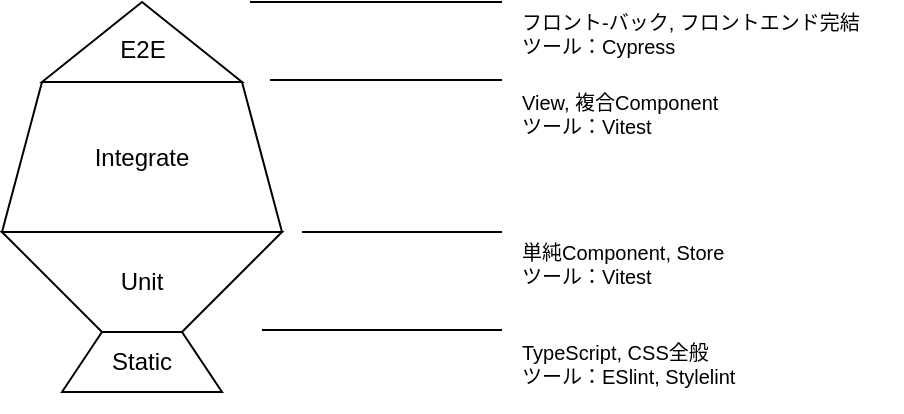 <mxfile>
    <diagram id="xAjPSacSkTuPSvtiokrA" name="Page-1">
        <mxGraphModel dx="1204" dy="789" grid="1" gridSize="10" guides="1" tooltips="1" connect="1" arrows="1" fold="1" page="1" pageScale="1" pageWidth="827" pageHeight="1169" math="0" shadow="0">
            <root>
                <mxCell id="0"/>
                <mxCell id="1" parent="0"/>
                <mxCell id="3" value="E2E" style="verticalLabelPosition=middle;verticalAlign=middle;html=1;shape=mxgraph.basic.acute_triangle;dx=0.5;labelPosition=center;align=center;spacing=0;spacingTop=8;" vertex="1" parent="1">
                    <mxGeometry x="70" y="65" width="100" height="40" as="geometry"/>
                </mxCell>
                <mxCell id="5" value="Integrate" style="shape=trapezoid;perimeter=trapezoidPerimeter;whiteSpace=wrap;html=1;fixedSize=1;size=20;" vertex="1" parent="1">
                    <mxGeometry x="50" y="105" width="140" height="75" as="geometry"/>
                </mxCell>
                <mxCell id="6" value="Unit" style="shape=trapezoid;perimeter=trapezoidPerimeter;whiteSpace=wrap;fixedSize=1;size=50;rotation=0;html=1;direction=west;" vertex="1" parent="1">
                    <mxGeometry x="50" y="180" width="140" height="50" as="geometry"/>
                </mxCell>
                <mxCell id="7" value="Static" style="shape=trapezoid;perimeter=trapezoidPerimeter;whiteSpace=wrap;html=1;fixedSize=1;size=20;" vertex="1" parent="1">
                    <mxGeometry x="80" y="230" width="80" height="30" as="geometry"/>
                </mxCell>
                <mxCell id="13" value="" style="endArrow=none;html=1;" edge="1" parent="1">
                    <mxGeometry width="50" height="50" relative="1" as="geometry">
                        <mxPoint x="174" y="65" as="sourcePoint"/>
                        <mxPoint x="300" y="65" as="targetPoint"/>
                    </mxGeometry>
                </mxCell>
                <mxCell id="14" value="" style="endArrow=none;html=1;" edge="1" parent="1">
                    <mxGeometry width="50" height="50" relative="1" as="geometry">
                        <mxPoint x="184" y="104" as="sourcePoint"/>
                        <mxPoint x="300" y="104" as="targetPoint"/>
                    </mxGeometry>
                </mxCell>
                <mxCell id="15" value="" style="endArrow=none;html=1;" edge="1" parent="1">
                    <mxGeometry width="50" height="50" relative="1" as="geometry">
                        <mxPoint x="200" y="180" as="sourcePoint"/>
                        <mxPoint x="300" y="180" as="targetPoint"/>
                    </mxGeometry>
                </mxCell>
                <mxCell id="16" value="" style="endArrow=none;html=1;" edge="1" parent="1">
                    <mxGeometry width="50" height="50" relative="1" as="geometry">
                        <mxPoint x="180" y="229" as="sourcePoint"/>
                        <mxPoint x="300" y="229" as="targetPoint"/>
                    </mxGeometry>
                </mxCell>
                <mxCell id="17" value="View, 複合Component&lt;br style=&quot;font-size: 10px;&quot;&gt;ツール：Vitest" style="text;html=1;strokeColor=none;fillColor=none;align=left;verticalAlign=top;whiteSpace=wrap;rounded=0;fontSize=10;spacing=0;" vertex="1" parent="1">
                    <mxGeometry x="310" y="105" width="130" height="40" as="geometry"/>
                </mxCell>
                <mxCell id="18" value="単純Component, Store&lt;br style=&quot;font-size: 10px;&quot;&gt;ツール：Vitest" style="text;html=1;strokeColor=none;fillColor=none;align=left;verticalAlign=top;whiteSpace=wrap;rounded=0;fontSize=10;spacing=0;" vertex="1" parent="1">
                    <mxGeometry x="310" y="180" width="130" height="40" as="geometry"/>
                </mxCell>
                <mxCell id="19" value="フロント-バック, フロントエンド完結&lt;br&gt;ツール：Cypress" style="text;html=1;strokeColor=none;fillColor=none;align=left;verticalAlign=top;whiteSpace=wrap;rounded=0;fontSize=10;spacing=0;labelPosition=center;verticalLabelPosition=middle;horizontal=1;" vertex="1" parent="1">
                    <mxGeometry x="310" y="65" width="190" height="40" as="geometry"/>
                </mxCell>
                <mxCell id="20" value="TypeScript, CSS全般&lt;br style=&quot;font-size: 10px&quot;&gt;ツール：ESlint, Stylelint" style="text;html=1;strokeColor=none;fillColor=none;align=left;verticalAlign=top;whiteSpace=wrap;rounded=0;fontSize=10;spacing=0;" vertex="1" parent="1">
                    <mxGeometry x="310" y="230" width="130" height="40" as="geometry"/>
                </mxCell>
            </root>
        </mxGraphModel>
    </diagram>
</mxfile>